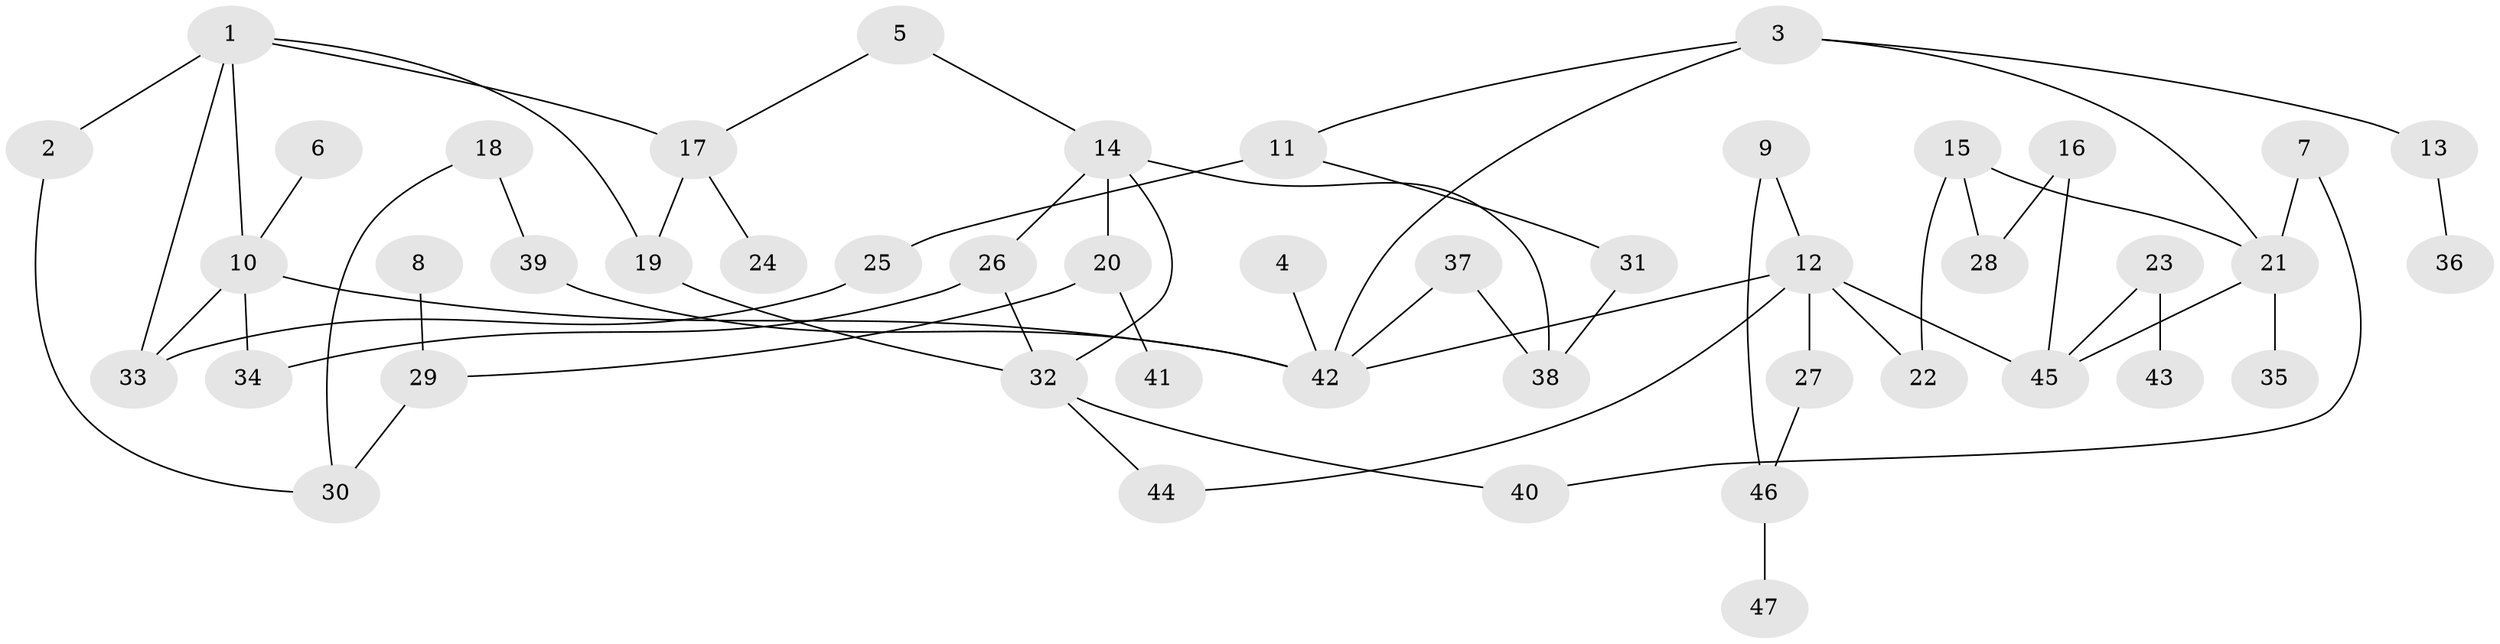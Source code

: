 // original degree distribution, {8: 0.010752688172043012, 4: 0.11827956989247312, 7: 0.021505376344086023, 5: 0.021505376344086023, 2: 0.2903225806451613, 3: 0.1935483870967742, 1: 0.34408602150537637}
// Generated by graph-tools (version 1.1) at 2025/00/03/09/25 03:00:56]
// undirected, 47 vertices, 62 edges
graph export_dot {
graph [start="1"]
  node [color=gray90,style=filled];
  1;
  2;
  3;
  4;
  5;
  6;
  7;
  8;
  9;
  10;
  11;
  12;
  13;
  14;
  15;
  16;
  17;
  18;
  19;
  20;
  21;
  22;
  23;
  24;
  25;
  26;
  27;
  28;
  29;
  30;
  31;
  32;
  33;
  34;
  35;
  36;
  37;
  38;
  39;
  40;
  41;
  42;
  43;
  44;
  45;
  46;
  47;
  1 -- 2 [weight=1.0];
  1 -- 10 [weight=1.0];
  1 -- 17 [weight=1.0];
  1 -- 19 [weight=1.0];
  1 -- 33 [weight=1.0];
  2 -- 30 [weight=1.0];
  3 -- 11 [weight=1.0];
  3 -- 13 [weight=1.0];
  3 -- 21 [weight=1.0];
  3 -- 42 [weight=1.0];
  4 -- 42 [weight=1.0];
  5 -- 14 [weight=1.0];
  5 -- 17 [weight=1.0];
  6 -- 10 [weight=1.0];
  7 -- 21 [weight=1.0];
  7 -- 40 [weight=1.0];
  8 -- 29 [weight=1.0];
  9 -- 12 [weight=1.0];
  9 -- 46 [weight=1.0];
  10 -- 33 [weight=1.0];
  10 -- 34 [weight=1.0];
  10 -- 42 [weight=1.0];
  11 -- 25 [weight=1.0];
  11 -- 31 [weight=1.0];
  12 -- 22 [weight=1.0];
  12 -- 27 [weight=1.0];
  12 -- 42 [weight=1.0];
  12 -- 44 [weight=1.0];
  12 -- 45 [weight=1.0];
  13 -- 36 [weight=1.0];
  14 -- 20 [weight=1.0];
  14 -- 26 [weight=1.0];
  14 -- 32 [weight=1.0];
  14 -- 38 [weight=1.0];
  15 -- 21 [weight=1.0];
  15 -- 22 [weight=1.0];
  15 -- 28 [weight=1.0];
  16 -- 28 [weight=1.0];
  16 -- 45 [weight=1.0];
  17 -- 19 [weight=1.0];
  17 -- 24 [weight=1.0];
  18 -- 30 [weight=1.0];
  18 -- 39 [weight=1.0];
  19 -- 32 [weight=1.0];
  20 -- 29 [weight=1.0];
  20 -- 41 [weight=1.0];
  21 -- 35 [weight=1.0];
  21 -- 45 [weight=1.0];
  23 -- 43 [weight=1.0];
  23 -- 45 [weight=1.0];
  25 -- 33 [weight=1.0];
  26 -- 32 [weight=1.0];
  26 -- 34 [weight=1.0];
  27 -- 46 [weight=1.0];
  29 -- 30 [weight=1.0];
  31 -- 38 [weight=1.0];
  32 -- 40 [weight=1.0];
  32 -- 44 [weight=1.0];
  37 -- 38 [weight=1.0];
  37 -- 42 [weight=1.0];
  39 -- 42 [weight=1.0];
  46 -- 47 [weight=1.0];
}
